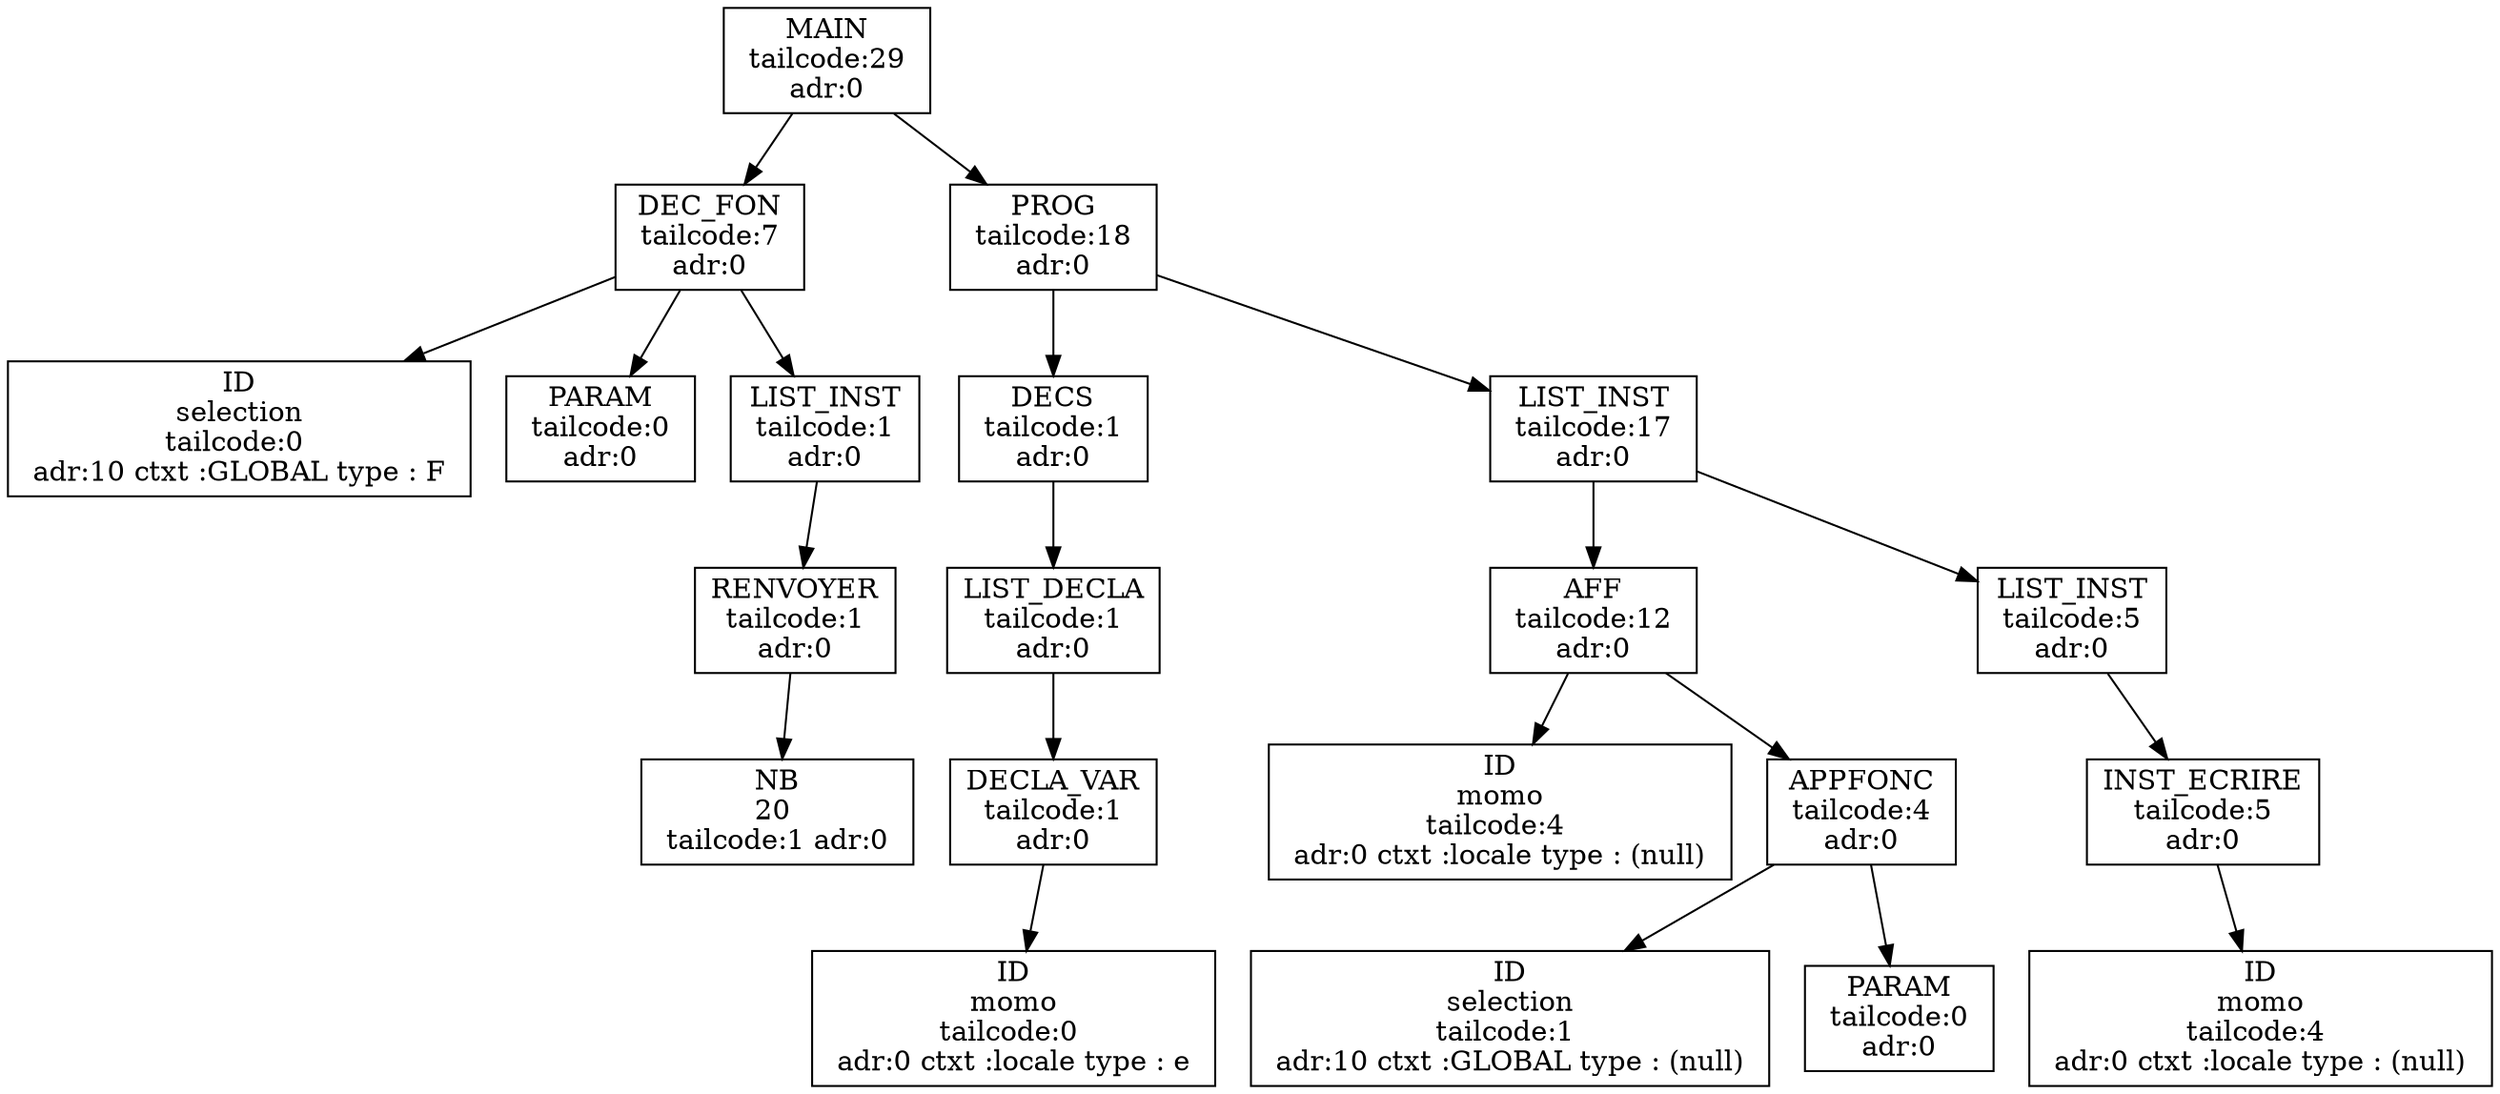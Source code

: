 digraph ASA {
node0x5571616c9d30 [label="MAIN
 tailcode:29 
 adr:0 \n", shape=box];
node0x5571616c9d30 -> node0x5571616c9830;
node0x5571616c9830 [label="DEC_FON
 tailcode:7 
 adr:0 \n", shape=box];
node0x5571616c9830 -> node0x5571616c9880;
node0x5571616c9880 [label="ID\nselection
 tailcode:0  
 adr:10 ctxt :GLOBAL type : F \n", shape=box];
node0x5571616c9830 -> node0x5571616c96f0;
node0x5571616c96f0 [label="PARAM
 tailcode:0 
 adr:0 \n", shape=box];
node0x5571616c9830 -> node0x5571616c97e0;
node0x5571616c97e0 [label="LIST_INST
 tailcode:1 
 adr:0 \n", shape=box];
node0x5571616c97e0 -> node0x5571616c9790;
node0x5571616c9790 [label="RENVOYER
 tailcode:1 
 adr:0 \n", shape=box];
node0x5571616c9790 -> node0x5571616c9740;
node0x5571616c9740 [label="NB\n20 
 tailcode:1 adr:0 \n", shape=box];
node0x5571616c9d30 -> node0x5571616c9ce0;
node0x5571616c9ce0 [label="PROG
 tailcode:18 
 adr:0 \n", shape=box];
node0x5571616c9ce0 -> node0x5571616c99c0;
node0x5571616c99c0 [label="DECS
 tailcode:1 
 adr:0 \n", shape=box];
node0x5571616c99c0 -> node0x5571616c9970;
node0x5571616c9970 [label="LIST_DECLA
 tailcode:1 
 adr:0 \n", shape=box];
node0x5571616c9970 -> node0x5571616c98d0;
node0x5571616c98d0 [label="DECLA_VAR
 tailcode:1 
 adr:0 \n", shape=box];
node0x5571616c98d0 -> node0x5571616c9920;
node0x5571616c9920 [label="ID\nmomo
 tailcode:0  
 adr:0 ctxt :locale type : e \n", shape=box];
node0x5571616c9ce0 -> node0x5571616c9c90;
node0x5571616c9c90 [label="LIST_INST
 tailcode:17 
 adr:0 \n", shape=box];
node0x5571616c9c90 -> node0x5571616c9b00;
node0x5571616c9b00 [label="AFF
 tailcode:12 
 adr:0 \n", shape=box];
node0x5571616c9b00 -> node0x5571616c9b50;
node0x5571616c9b50 [label="ID\nmomo
 tailcode:4  
 adr:0 ctxt :locale type : (null) \n", shape=box];
node0x5571616c9b00 -> node0x5571616c9a60;
node0x5571616c9a60 [label="APPFONC
 tailcode:4 
 adr:0 \n", shape=box];
node0x5571616c9a60 -> node0x5571616c9ab0;
node0x5571616c9ab0 [label="ID\nselection
 tailcode:1  
 adr:10 ctxt :GLOBAL type : (null) \n", shape=box];
node0x5571616c9a60 -> node0x5571616c9a10;
node0x5571616c9a10 [label="PARAM
 tailcode:0 
 adr:0 \n", shape=box];
node0x5571616c9c90 -> node0x5571616c9c40;
node0x5571616c9c40 [label="LIST_INST
 tailcode:5 
 adr:0 \n", shape=box];
node0x5571616c9c40 -> node0x5571616c9bf0;
node0x5571616c9bf0 [label="INST_ECRIRE
 tailcode:5 
 adr:0 \n", shape=box];
node0x5571616c9bf0 -> node0x5571616c9ba0;
node0x5571616c9ba0 [label="ID\nmomo
 tailcode:4  
 adr:0 ctxt :locale type : (null) \n", shape=box];
}
